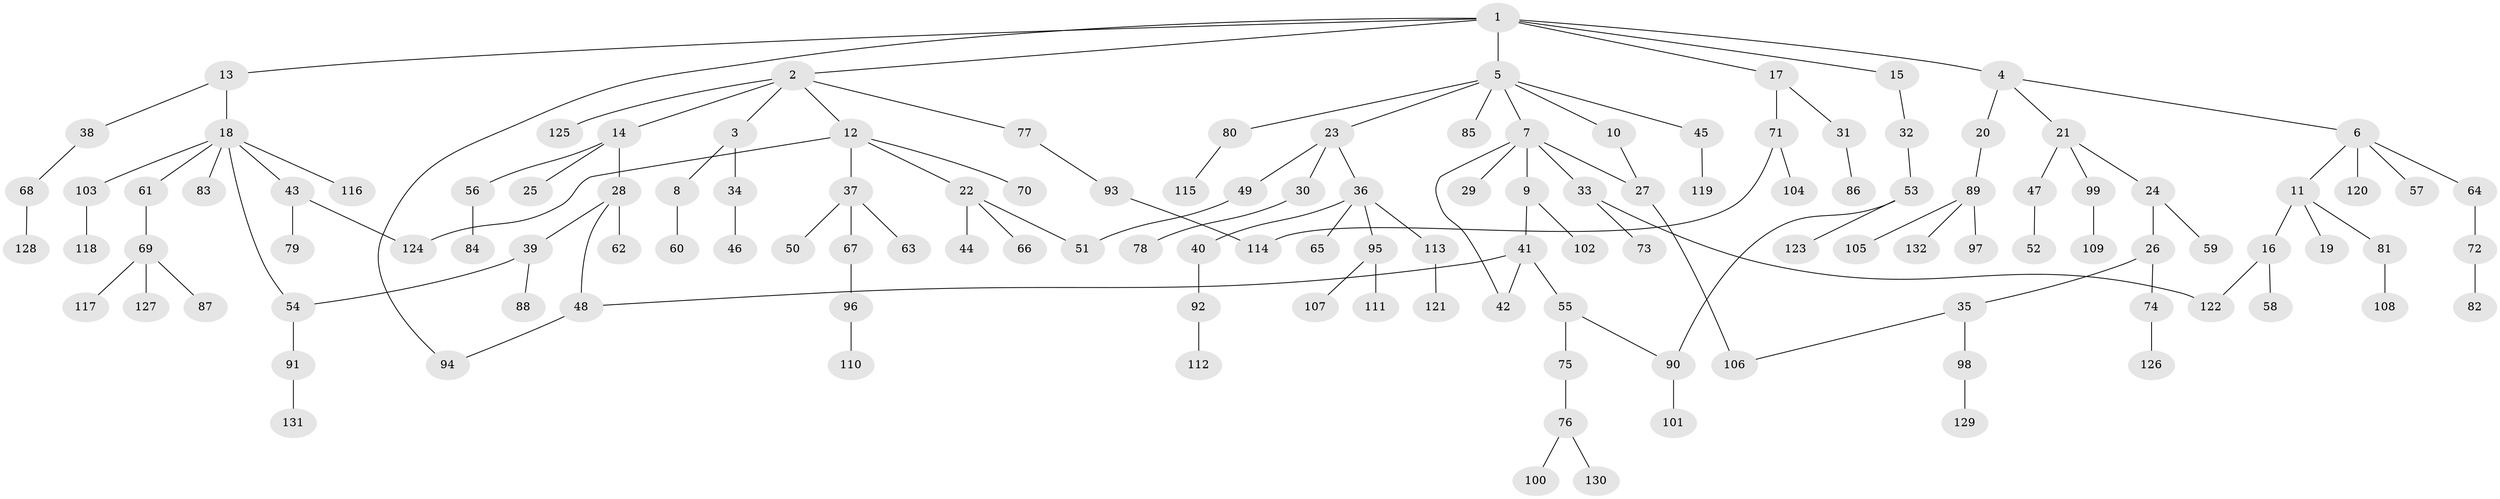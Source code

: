 // Generated by graph-tools (version 1.1) at 2025/49/03/09/25 03:49:23]
// undirected, 132 vertices, 142 edges
graph export_dot {
graph [start="1"]
  node [color=gray90,style=filled];
  1;
  2;
  3;
  4;
  5;
  6;
  7;
  8;
  9;
  10;
  11;
  12;
  13;
  14;
  15;
  16;
  17;
  18;
  19;
  20;
  21;
  22;
  23;
  24;
  25;
  26;
  27;
  28;
  29;
  30;
  31;
  32;
  33;
  34;
  35;
  36;
  37;
  38;
  39;
  40;
  41;
  42;
  43;
  44;
  45;
  46;
  47;
  48;
  49;
  50;
  51;
  52;
  53;
  54;
  55;
  56;
  57;
  58;
  59;
  60;
  61;
  62;
  63;
  64;
  65;
  66;
  67;
  68;
  69;
  70;
  71;
  72;
  73;
  74;
  75;
  76;
  77;
  78;
  79;
  80;
  81;
  82;
  83;
  84;
  85;
  86;
  87;
  88;
  89;
  90;
  91;
  92;
  93;
  94;
  95;
  96;
  97;
  98;
  99;
  100;
  101;
  102;
  103;
  104;
  105;
  106;
  107;
  108;
  109;
  110;
  111;
  112;
  113;
  114;
  115;
  116;
  117;
  118;
  119;
  120;
  121;
  122;
  123;
  124;
  125;
  126;
  127;
  128;
  129;
  130;
  131;
  132;
  1 -- 2;
  1 -- 4;
  1 -- 5;
  1 -- 13;
  1 -- 15;
  1 -- 17;
  1 -- 94;
  2 -- 3;
  2 -- 12;
  2 -- 14;
  2 -- 77;
  2 -- 125;
  3 -- 8;
  3 -- 34;
  4 -- 6;
  4 -- 20;
  4 -- 21;
  5 -- 7;
  5 -- 10;
  5 -- 23;
  5 -- 45;
  5 -- 80;
  5 -- 85;
  6 -- 11;
  6 -- 57;
  6 -- 64;
  6 -- 120;
  7 -- 9;
  7 -- 27;
  7 -- 29;
  7 -- 33;
  7 -- 42;
  8 -- 60;
  9 -- 41;
  9 -- 102;
  10 -- 27;
  11 -- 16;
  11 -- 19;
  11 -- 81;
  12 -- 22;
  12 -- 37;
  12 -- 70;
  12 -- 124;
  13 -- 18;
  13 -- 38;
  14 -- 25;
  14 -- 28;
  14 -- 56;
  15 -- 32;
  16 -- 58;
  16 -- 122;
  17 -- 31;
  17 -- 71;
  18 -- 43;
  18 -- 54;
  18 -- 61;
  18 -- 83;
  18 -- 103;
  18 -- 116;
  20 -- 89;
  21 -- 24;
  21 -- 47;
  21 -- 99;
  22 -- 44;
  22 -- 51;
  22 -- 66;
  23 -- 30;
  23 -- 36;
  23 -- 49;
  24 -- 26;
  24 -- 59;
  26 -- 35;
  26 -- 74;
  27 -- 106;
  28 -- 39;
  28 -- 62;
  28 -- 48;
  30 -- 78;
  31 -- 86;
  32 -- 53;
  33 -- 73;
  33 -- 122;
  34 -- 46;
  35 -- 98;
  35 -- 106;
  36 -- 40;
  36 -- 65;
  36 -- 95;
  36 -- 113;
  37 -- 50;
  37 -- 63;
  37 -- 67;
  38 -- 68;
  39 -- 88;
  39 -- 54;
  40 -- 92;
  41 -- 48;
  41 -- 55;
  41 -- 42;
  43 -- 79;
  43 -- 124;
  45 -- 119;
  47 -- 52;
  48 -- 94;
  49 -- 51;
  53 -- 123;
  53 -- 90;
  54 -- 91;
  55 -- 75;
  55 -- 90;
  56 -- 84;
  61 -- 69;
  64 -- 72;
  67 -- 96;
  68 -- 128;
  69 -- 87;
  69 -- 117;
  69 -- 127;
  71 -- 104;
  71 -- 114;
  72 -- 82;
  74 -- 126;
  75 -- 76;
  76 -- 100;
  76 -- 130;
  77 -- 93;
  80 -- 115;
  81 -- 108;
  89 -- 97;
  89 -- 105;
  89 -- 132;
  90 -- 101;
  91 -- 131;
  92 -- 112;
  93 -- 114;
  95 -- 107;
  95 -- 111;
  96 -- 110;
  98 -- 129;
  99 -- 109;
  103 -- 118;
  113 -- 121;
}
